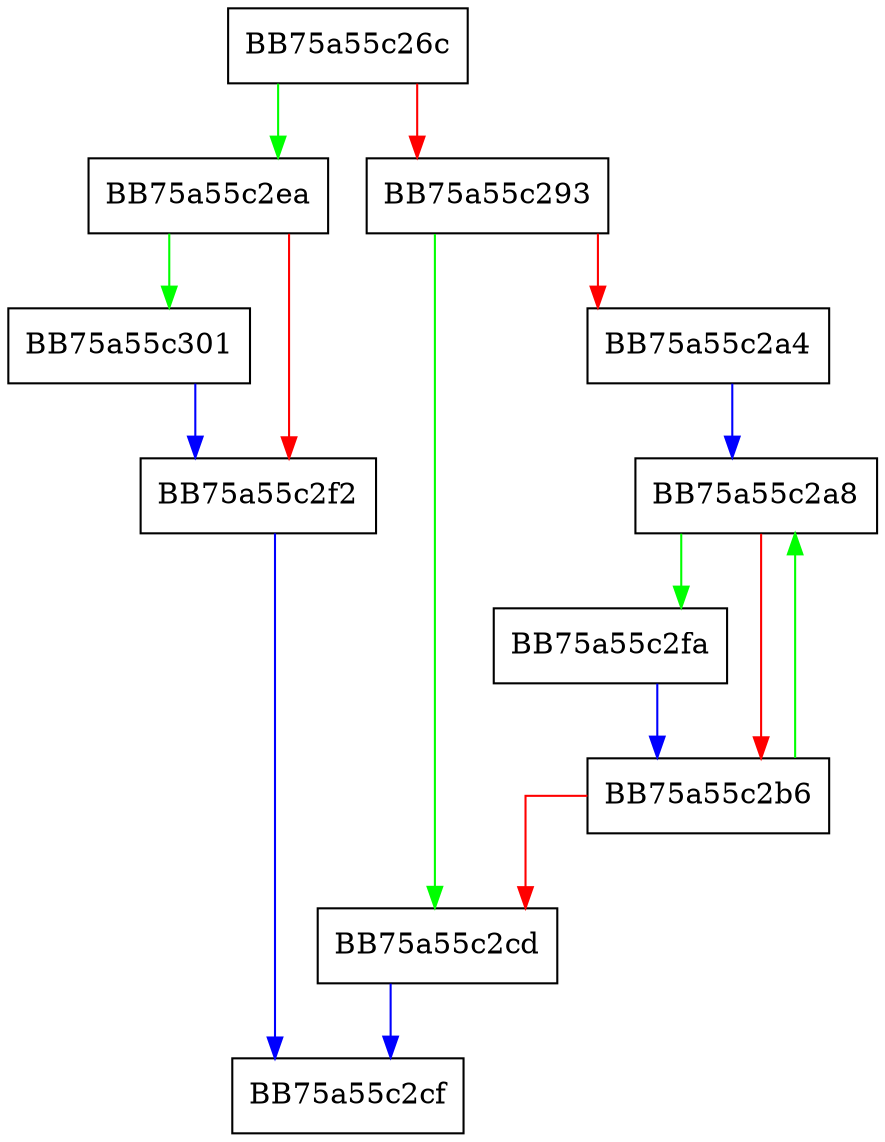 digraph get_loop_icnt {
  node [shape="box"];
  graph [splines=ortho];
  BB75a55c26c -> BB75a55c2ea [color="green"];
  BB75a55c26c -> BB75a55c293 [color="red"];
  BB75a55c293 -> BB75a55c2cd [color="green"];
  BB75a55c293 -> BB75a55c2a4 [color="red"];
  BB75a55c2a4 -> BB75a55c2a8 [color="blue"];
  BB75a55c2a8 -> BB75a55c2fa [color="green"];
  BB75a55c2a8 -> BB75a55c2b6 [color="red"];
  BB75a55c2b6 -> BB75a55c2a8 [color="green"];
  BB75a55c2b6 -> BB75a55c2cd [color="red"];
  BB75a55c2cd -> BB75a55c2cf [color="blue"];
  BB75a55c2ea -> BB75a55c301 [color="green"];
  BB75a55c2ea -> BB75a55c2f2 [color="red"];
  BB75a55c2f2 -> BB75a55c2cf [color="blue"];
  BB75a55c2fa -> BB75a55c2b6 [color="blue"];
  BB75a55c301 -> BB75a55c2f2 [color="blue"];
}